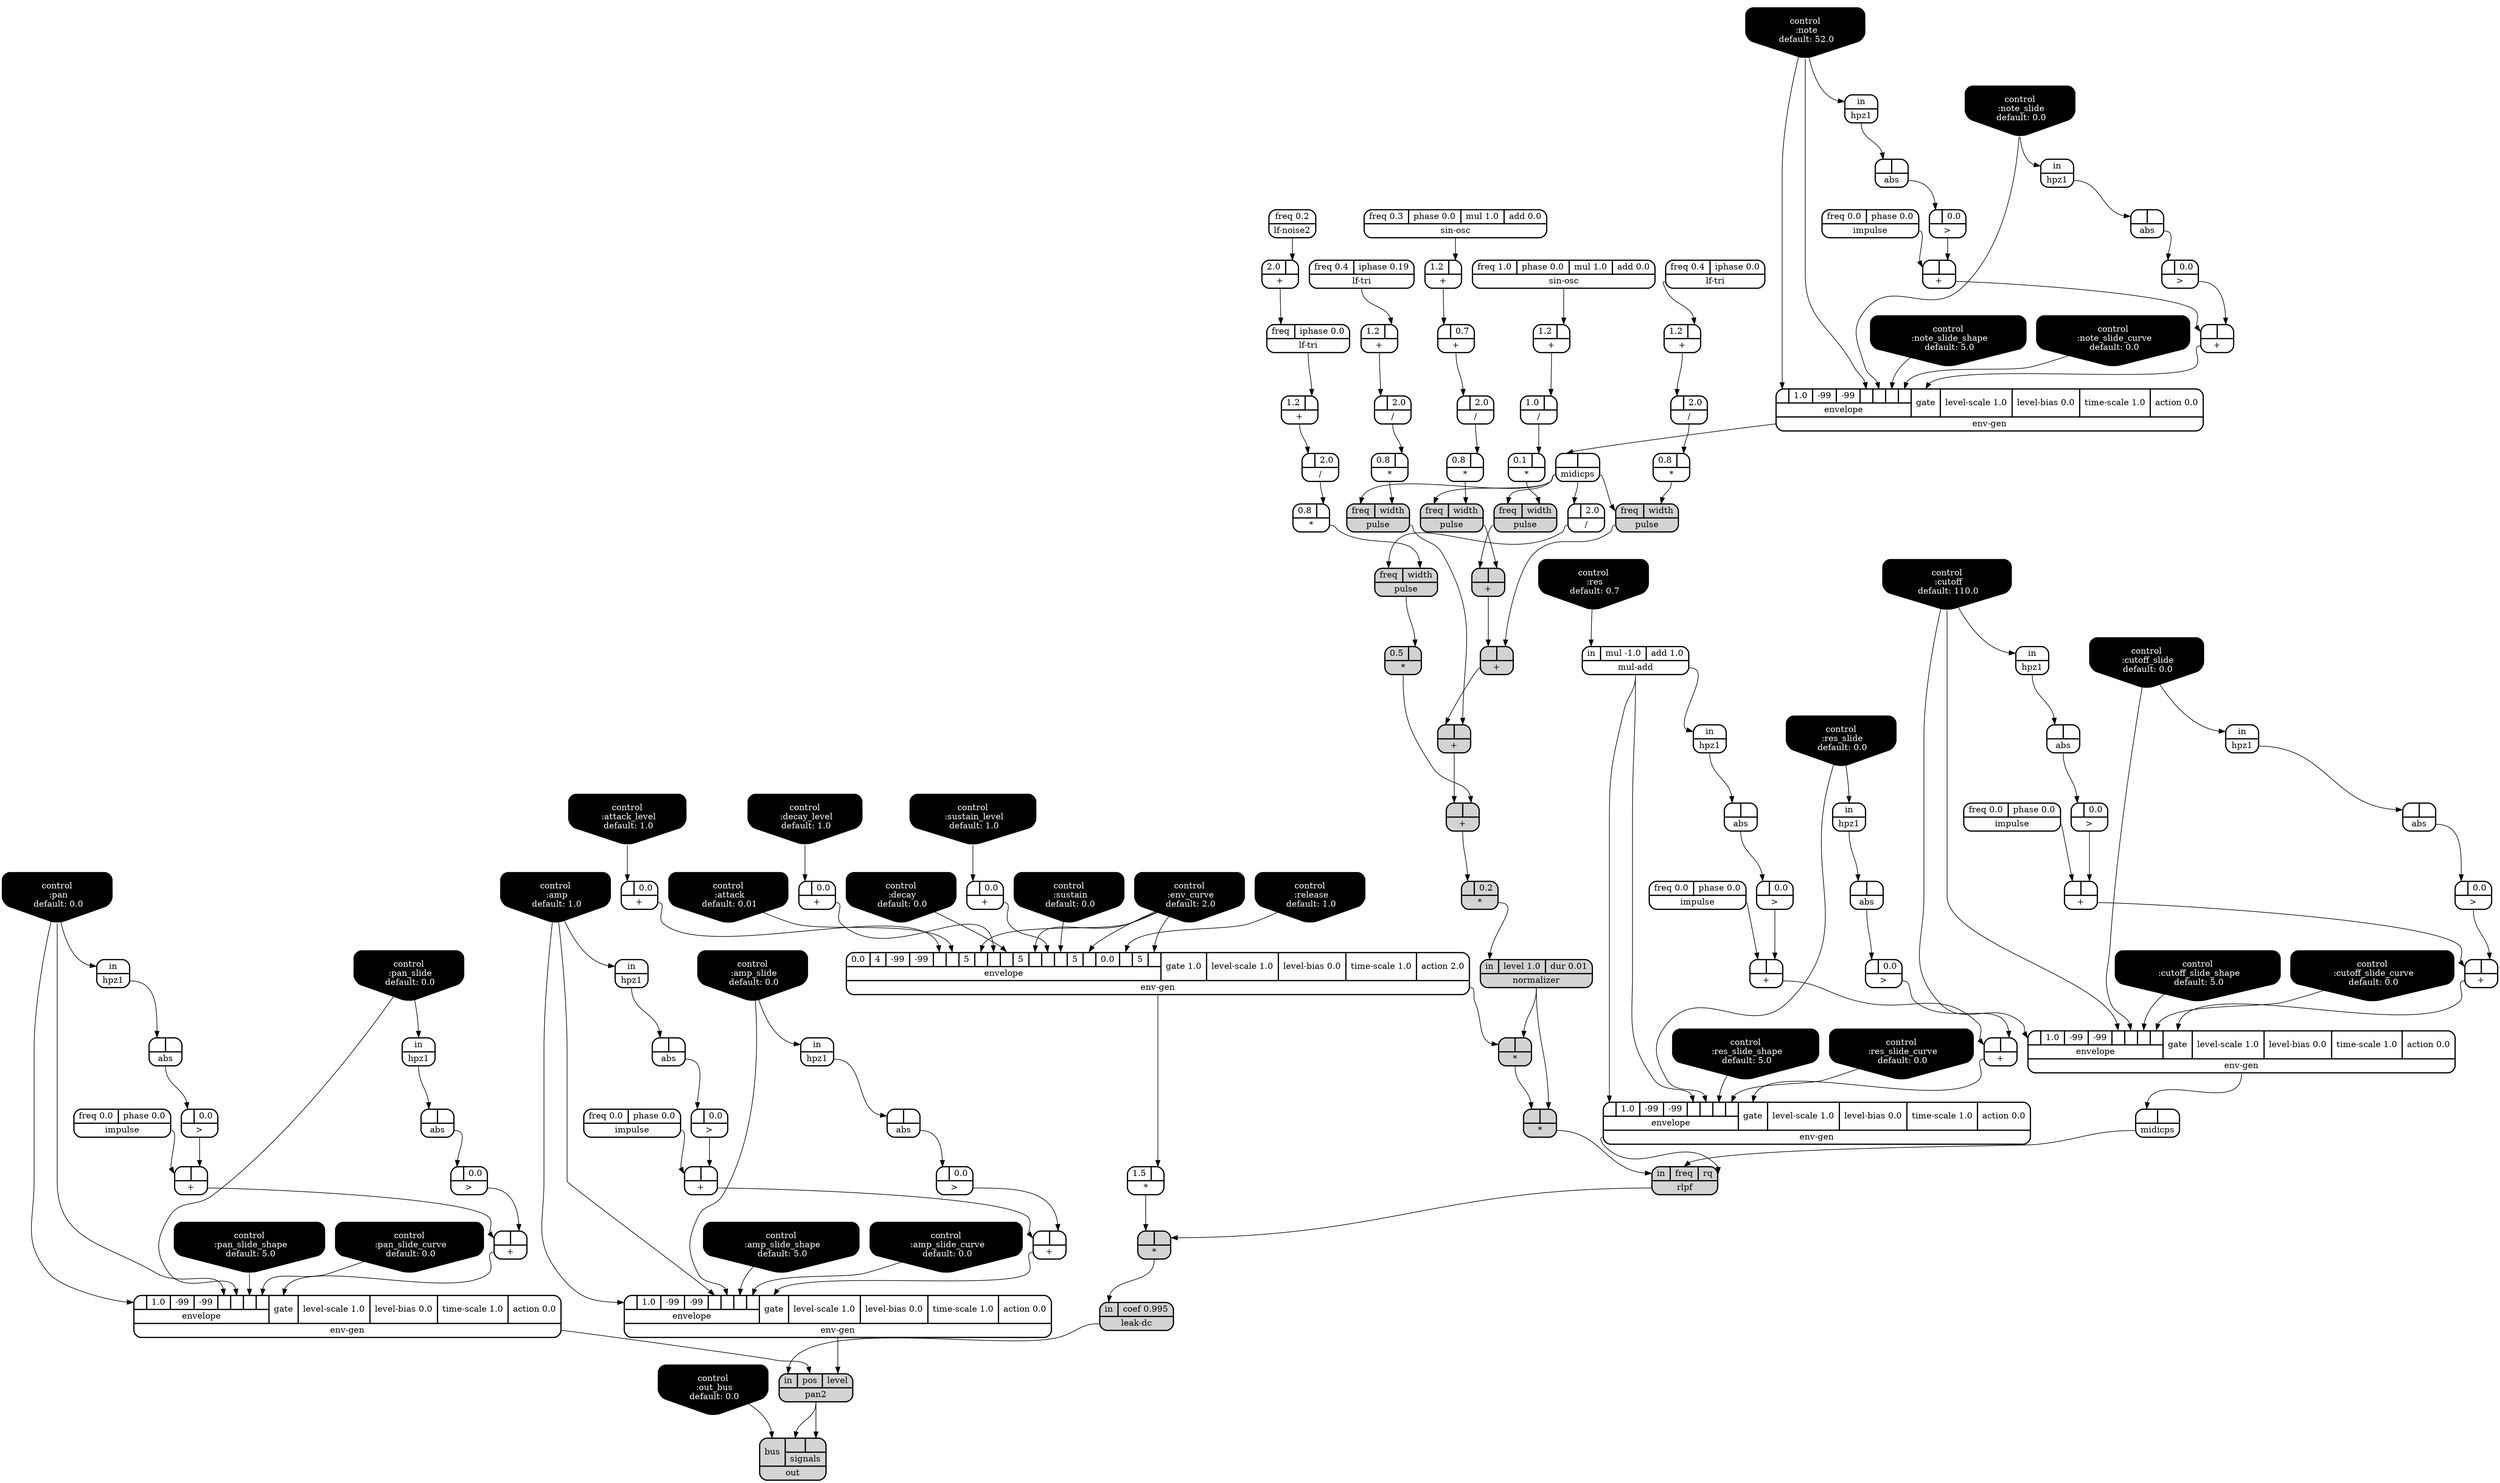 digraph synthdef {
50 [label = "{{ <a> 1.5|<b> } |<__UG_NAME__>* }" style="bold, rounded" shape=record rankdir=LR];
65 [label = "{{ <a> 0.8|<b> } |<__UG_NAME__>* }" style="bold, rounded" shape=record rankdir=LR];
70 [label = "{{ <a> 0.8|<b> } |<__UG_NAME__>* }" style="bold, rounded" shape=record rankdir=LR];
75 [label = "{{ <a> 0.1|<b> } |<__UG_NAME__>* }" style="bold, rounded" shape=record rankdir=LR];
80 [label = "{{ <a> 0.8|<b> } |<__UG_NAME__>* }" style="bold, rounded" shape=record rankdir=LR];
91 [label = "{{ <a> 0.8|<b> } |<__UG_NAME__>* }" style="bold, rounded" shape=record rankdir=LR];
93 [label = "{{ <a> 0.5|<b> } |<__UG_NAME__>* }" style="filled, bold, rounded"  shape=record rankdir=LR];
95 [label = "{{ <a> |<b> 0.2} |<__UG_NAME__>* }" style="filled, bold, rounded"  shape=record rankdir=LR];
97 [label = "{{ <a> |<b> } |<__UG_NAME__>* }" style="filled, bold, rounded"  shape=record rankdir=LR];
98 [label = "{{ <a> |<b> } |<__UG_NAME__>* }" style="filled, bold, rounded"  shape=record rankdir=LR];
112 [label = "{{ <a> |<b> } |<__UG_NAME__>* }" style="filled, bold, rounded"  shape=record rankdir=LR];
32 [label = "{{ <a> 1.2|<b> } |<__UG_NAME__>+ }" style="bold, rounded" shape=record rankdir=LR];
33 [label = "{{ <a> |<b> 0.7} |<__UG_NAME__>+ }" style="bold, rounded" shape=record rankdir=LR];
35 [label = "{{ <a> 1.2|<b> } |<__UG_NAME__>+ }" style="bold, rounded" shape=record rankdir=LR];
40 [label = "{{ <a> |<b> } |<__UG_NAME__>+ }" style="bold, rounded" shape=record rankdir=LR];
44 [label = "{{ <a> |<b> } |<__UG_NAME__>+ }" style="bold, rounded" shape=record rankdir=LR];
46 [label = "{{ <a> |<b> 0.0} |<__UG_NAME__>+ }" style="bold, rounded" shape=record rankdir=LR];
47 [label = "{{ <a> |<b> 0.0} |<__UG_NAME__>+ }" style="bold, rounded" shape=record rankdir=LR];
48 [label = "{{ <a> |<b> 0.0} |<__UG_NAME__>+ }" style="bold, rounded" shape=record rankdir=LR];
58 [label = "{{ <a> |<b> } |<__UG_NAME__>+ }" style="bold, rounded" shape=record rankdir=LR];
59 [label = "{{ <a> |<b> } |<__UG_NAME__>+ }" style="bold, rounded" shape=record rankdir=LR];
63 [label = "{{ <a> 1.2|<b> } |<__UG_NAME__>+ }" style="bold, rounded" shape=record rankdir=LR];
73 [label = "{{ <a> 1.2|<b> } |<__UG_NAME__>+ }" style="bold, rounded" shape=record rankdir=LR];
77 [label = "{{ <a> |<b> } |<__UG_NAME__>+ }" style="filled, bold, rounded"  shape=record rankdir=LR];
78 [label = "{{ <a> |<b> } |<__UG_NAME__>+ }" style="filled, bold, rounded"  shape=record rankdir=LR];
82 [label = "{{ <a> |<b> } |<__UG_NAME__>+ }" style="filled, bold, rounded"  shape=record rankdir=LR];
87 [label = "{{ <a> 2.0|<b> } |<__UG_NAME__>+ }" style="bold, rounded" shape=record rankdir=LR];
89 [label = "{{ <a> 1.2|<b> } |<__UG_NAME__>+ }" style="bold, rounded" shape=record rankdir=LR];
94 [label = "{{ <a> |<b> } |<__UG_NAME__>+ }" style="filled, bold, rounded"  shape=record rankdir=LR];
105 [label = "{{ <a> |<b> } |<__UG_NAME__>+ }" style="bold, rounded" shape=record rankdir=LR];
109 [label = "{{ <a> |<b> } |<__UG_NAME__>+ }" style="bold, rounded" shape=record rankdir=LR];
116 [label = "{{ <a> |<b> } |<__UG_NAME__>+ }" style="bold, rounded" shape=record rankdir=LR];
117 [label = "{{ <a> |<b> } |<__UG_NAME__>+ }" style="bold, rounded" shape=record rankdir=LR];
124 [label = "{{ <a> |<b> } |<__UG_NAME__>+ }" style="bold, rounded" shape=record rankdir=LR];
126 [label = "{{ <a> |<b> } |<__UG_NAME__>+ }" style="bold, rounded" shape=record rankdir=LR];
64 [label = "{{ <a> |<b> 2.0} |<__UG_NAME__>/ }" style="bold, rounded" shape=record rankdir=LR];
69 [label = "{{ <a> |<b> 2.0} |<__UG_NAME__>/ }" style="bold, rounded" shape=record rankdir=LR];
74 [label = "{{ <a> 1.0|<b> } |<__UG_NAME__>/ }" style="bold, rounded" shape=record rankdir=LR];
79 [label = "{{ <a> |<b> 2.0} |<__UG_NAME__>/ }" style="bold, rounded" shape=record rankdir=LR];
86 [label = "{{ <a> |<b> 2.0} |<__UG_NAME__>/ }" style="bold, rounded" shape=record rankdir=LR];
90 [label = "{{ <a> |<b> 2.0} |<__UG_NAME__>/ }" style="bold, rounded" shape=record rankdir=LR];
39 [label = "{{ <a> |<b> 0.0} |<__UG_NAME__>\> }" style="bold, rounded" shape=record rankdir=LR];
43 [label = "{{ <a> |<b> 0.0} |<__UG_NAME__>\> }" style="bold, rounded" shape=record rankdir=LR];
53 [label = "{{ <a> |<b> 0.0} |<__UG_NAME__>\> }" style="bold, rounded" shape=record rankdir=LR];
57 [label = "{{ <a> |<b> 0.0} |<__UG_NAME__>\> }" style="bold, rounded" shape=record rankdir=LR];
104 [label = "{{ <a> |<b> 0.0} |<__UG_NAME__>\> }" style="bold, rounded" shape=record rankdir=LR];
108 [label = "{{ <a> |<b> 0.0} |<__UG_NAME__>\> }" style="bold, rounded" shape=record rankdir=LR];
113 [label = "{{ <a> |<b> 0.0} |<__UG_NAME__>\> }" style="bold, rounded" shape=record rankdir=LR];
115 [label = "{{ <a> |<b> 0.0} |<__UG_NAME__>\> }" style="bold, rounded" shape=record rankdir=LR];
121 [label = "{{ <a> |<b> 0.0} |<__UG_NAME__>\> }" style="bold, rounded" shape=record rankdir=LR];
125 [label = "{{ <a> |<b> 0.0} |<__UG_NAME__>\> }" style="bold, rounded" shape=record rankdir=LR];
30 [label = "{{ <a> |<b> } |<__UG_NAME__>abs }" style="bold, rounded" shape=record rankdir=LR];
37 [label = "{{ <a> |<b> } |<__UG_NAME__>abs }" style="bold, rounded" shape=record rankdir=LR];
42 [label = "{{ <a> |<b> } |<__UG_NAME__>abs }" style="bold, rounded" shape=record rankdir=LR];
52 [label = "{{ <a> |<b> } |<__UG_NAME__>abs }" style="bold, rounded" shape=record rankdir=LR];
56 [label = "{{ <a> |<b> } |<__UG_NAME__>abs }" style="bold, rounded" shape=record rankdir=LR];
68 [label = "{{ <a> |<b> } |<__UG_NAME__>abs }" style="bold, rounded" shape=record rankdir=LR];
85 [label = "{{ <a> |<b> } |<__UG_NAME__>abs }" style="bold, rounded" shape=record rankdir=LR];
103 [label = "{{ <a> |<b> } |<__UG_NAME__>abs }" style="bold, rounded" shape=record rankdir=LR];
107 [label = "{{ <a> |<b> } |<__UG_NAME__>abs }" style="bold, rounded" shape=record rankdir=LR];
120 [label = "{{ <a> |<b> } |<__UG_NAME__>abs }" style="bold, rounded" shape=record rankdir=LR];
0 [label = "control
 :note
 default: 52.0" shape=invhouse style="rounded, filled, bold" fillcolor=black fontcolor=white ]; 
1 [label = "control
 :note_slide
 default: 0.0" shape=invhouse style="rounded, filled, bold" fillcolor=black fontcolor=white ]; 
2 [label = "control
 :note_slide_shape
 default: 5.0" shape=invhouse style="rounded, filled, bold" fillcolor=black fontcolor=white ]; 
3 [label = "control
 :note_slide_curve
 default: 0.0" shape=invhouse style="rounded, filled, bold" fillcolor=black fontcolor=white ]; 
4 [label = "control
 :amp
 default: 1.0" shape=invhouse style="rounded, filled, bold" fillcolor=black fontcolor=white ]; 
5 [label = "control
 :amp_slide
 default: 0.0" shape=invhouse style="rounded, filled, bold" fillcolor=black fontcolor=white ]; 
6 [label = "control
 :amp_slide_shape
 default: 5.0" shape=invhouse style="rounded, filled, bold" fillcolor=black fontcolor=white ]; 
7 [label = "control
 :amp_slide_curve
 default: 0.0" shape=invhouse style="rounded, filled, bold" fillcolor=black fontcolor=white ]; 
8 [label = "control
 :pan
 default: 0.0" shape=invhouse style="rounded, filled, bold" fillcolor=black fontcolor=white ]; 
9 [label = "control
 :pan_slide
 default: 0.0" shape=invhouse style="rounded, filled, bold" fillcolor=black fontcolor=white ]; 
10 [label = "control
 :pan_slide_shape
 default: 5.0" shape=invhouse style="rounded, filled, bold" fillcolor=black fontcolor=white ]; 
11 [label = "control
 :pan_slide_curve
 default: 0.0" shape=invhouse style="rounded, filled, bold" fillcolor=black fontcolor=white ]; 
12 [label = "control
 :attack
 default: 0.01" shape=invhouse style="rounded, filled, bold" fillcolor=black fontcolor=white ]; 
13 [label = "control
 :decay
 default: 0.0" shape=invhouse style="rounded, filled, bold" fillcolor=black fontcolor=white ]; 
14 [label = "control
 :sustain
 default: 0.0" shape=invhouse style="rounded, filled, bold" fillcolor=black fontcolor=white ]; 
15 [label = "control
 :release
 default: 1.0" shape=invhouse style="rounded, filled, bold" fillcolor=black fontcolor=white ]; 
16 [label = "control
 :attack_level
 default: 1.0" shape=invhouse style="rounded, filled, bold" fillcolor=black fontcolor=white ]; 
17 [label = "control
 :decay_level
 default: 1.0" shape=invhouse style="rounded, filled, bold" fillcolor=black fontcolor=white ]; 
18 [label = "control
 :sustain_level
 default: 1.0" shape=invhouse style="rounded, filled, bold" fillcolor=black fontcolor=white ]; 
19 [label = "control
 :env_curve
 default: 2.0" shape=invhouse style="rounded, filled, bold" fillcolor=black fontcolor=white ]; 
20 [label = "control
 :cutoff
 default: 110.0" shape=invhouse style="rounded, filled, bold" fillcolor=black fontcolor=white ]; 
21 [label = "control
 :cutoff_slide
 default: 0.0" shape=invhouse style="rounded, filled, bold" fillcolor=black fontcolor=white ]; 
22 [label = "control
 :cutoff_slide_shape
 default: 5.0" shape=invhouse style="rounded, filled, bold" fillcolor=black fontcolor=white ]; 
23 [label = "control
 :cutoff_slide_curve
 default: 0.0" shape=invhouse style="rounded, filled, bold" fillcolor=black fontcolor=white ]; 
24 [label = "control
 :res
 default: 0.7" shape=invhouse style="rounded, filled, bold" fillcolor=black fontcolor=white ]; 
25 [label = "control
 :res_slide
 default: 0.0" shape=invhouse style="rounded, filled, bold" fillcolor=black fontcolor=white ]; 
26 [label = "control
 :res_slide_shape
 default: 5.0" shape=invhouse style="rounded, filled, bold" fillcolor=black fontcolor=white ]; 
27 [label = "control
 :res_slide_curve
 default: 0.0" shape=invhouse style="rounded, filled, bold" fillcolor=black fontcolor=white ]; 
28 [label = "control
 :out_bus
 default: 0.0" shape=invhouse style="rounded, filled, bold" fillcolor=black fontcolor=white ]; 
45 [label = "{{ {{<envelope___control___0>|1.0|-99|-99|<envelope___control___4>|<envelope___control___5>|<envelope___control___6>|<envelope___control___7>}|envelope}|<gate> gate|<level____scale> level-scale 1.0|<level____bias> level-bias 0.0|<time____scale> time-scale 1.0|<action> action 0.0} |<__UG_NAME__>env-gen }" style="bold, rounded" shape=record rankdir=LR];
49 [label = "{{ {{0.0|4|-99|-99|<envelope___binary____op____u____gen___4>|<envelope___control___5>|5|<envelope___control___7>|<envelope___binary____op____u____gen___8>|<envelope___control___9>|5|<envelope___control___11>|<envelope___binary____op____u____gen___12>|<envelope___control___13>|5|<envelope___control___15>|0.0|<envelope___control___17>|5|<envelope___control___19>}|envelope}|<gate> gate 1.0|<level____scale> level-scale 1.0|<level____bias> level-bias 0.0|<time____scale> time-scale 1.0|<action> action 2.0} |<__UG_NAME__>env-gen }" style="bold, rounded" shape=record rankdir=LR];
60 [label = "{{ {{<envelope___control___0>|1.0|-99|-99|<envelope___control___4>|<envelope___control___5>|<envelope___control___6>|<envelope___control___7>}|envelope}|<gate> gate|<level____scale> level-scale 1.0|<level____bias> level-bias 0.0|<time____scale> time-scale 1.0|<action> action 0.0} |<__UG_NAME__>env-gen }" style="bold, rounded" shape=record rankdir=LR];
110 [label = "{{ {{<envelope___mul____add___0>|1.0|-99|-99|<envelope___mul____add___4>|<envelope___control___5>|<envelope___control___6>|<envelope___control___7>}|envelope}|<gate> gate|<level____scale> level-scale 1.0|<level____bias> level-bias 0.0|<time____scale> time-scale 1.0|<action> action 0.0} |<__UG_NAME__>env-gen }" style="bold, rounded" shape=record rankdir=LR];
118 [label = "{{ {{<envelope___control___0>|1.0|-99|-99|<envelope___control___4>|<envelope___control___5>|<envelope___control___6>|<envelope___control___7>}|envelope}|<gate> gate|<level____scale> level-scale 1.0|<level____bias> level-bias 0.0|<time____scale> time-scale 1.0|<action> action 0.0} |<__UG_NAME__>env-gen }" style="bold, rounded" shape=record rankdir=LR];
127 [label = "{{ {{<envelope___control___0>|1.0|-99|-99|<envelope___control___4>|<envelope___control___5>|<envelope___control___6>|<envelope___control___7>}|envelope}|<gate> gate|<level____scale> level-scale 1.0|<level____bias> level-bias 0.0|<time____scale> time-scale 1.0|<action> action 0.0} |<__UG_NAME__>env-gen }" style="bold, rounded" shape=record rankdir=LR];
29 [label = "{{ <in> in} |<__UG_NAME__>hpz1 }" style="bold, rounded" shape=record rankdir=LR];
36 [label = "{{ <in> in} |<__UG_NAME__>hpz1 }" style="bold, rounded" shape=record rankdir=LR];
41 [label = "{{ <in> in} |<__UG_NAME__>hpz1 }" style="bold, rounded" shape=record rankdir=LR];
51 [label = "{{ <in> in} |<__UG_NAME__>hpz1 }" style="bold, rounded" shape=record rankdir=LR];
55 [label = "{{ <in> in} |<__UG_NAME__>hpz1 }" style="bold, rounded" shape=record rankdir=LR];
67 [label = "{{ <in> in} |<__UG_NAME__>hpz1 }" style="bold, rounded" shape=record rankdir=LR];
84 [label = "{{ <in> in} |<__UG_NAME__>hpz1 }" style="bold, rounded" shape=record rankdir=LR];
102 [label = "{{ <in> in} |<__UG_NAME__>hpz1 }" style="bold, rounded" shape=record rankdir=LR];
106 [label = "{{ <in> in} |<__UG_NAME__>hpz1 }" style="bold, rounded" shape=record rankdir=LR];
119 [label = "{{ <in> in} |<__UG_NAME__>hpz1 }" style="bold, rounded" shape=record rankdir=LR];
38 [label = "{{ <freq> freq 0.0|<phase> phase 0.0} |<__UG_NAME__>impulse }" style="bold, rounded" shape=record rankdir=LR];
54 [label = "{{ <freq> freq 0.0|<phase> phase 0.0} |<__UG_NAME__>impulse }" style="bold, rounded" shape=record rankdir=LR];
100 [label = "{{ <freq> freq 0.0|<phase> phase 0.0} |<__UG_NAME__>impulse }" style="bold, rounded" shape=record rankdir=LR];
114 [label = "{{ <freq> freq 0.0|<phase> phase 0.0} |<__UG_NAME__>impulse }" style="bold, rounded" shape=record rankdir=LR];
123 [label = "{{ <freq> freq 0.0|<phase> phase 0.0} |<__UG_NAME__>impulse }" style="bold, rounded" shape=record rankdir=LR];
122 [label = "{{ <in> in|<coef> coef 0.995} |<__UG_NAME__>leak-dc }" style="filled, bold, rounded"  shape=record rankdir=LR];
83 [label = "{{ <freq> freq 0.2} |<__UG_NAME__>lf-noise2 }" style="bold, rounded" shape=record rankdir=LR];
34 [label = "{{ <freq> freq 0.4|<iphase> iphase 0.19} |<__UG_NAME__>lf-tri }" style="bold, rounded" shape=record rankdir=LR];
62 [label = "{{ <freq> freq 0.4|<iphase> iphase 0.0} |<__UG_NAME__>lf-tri }" style="bold, rounded" shape=record rankdir=LR];
88 [label = "{{ <freq> freq|<iphase> iphase 0.0} |<__UG_NAME__>lf-tri }" style="bold, rounded" shape=record rankdir=LR];
61 [label = "{{ <a> |<b> } |<__UG_NAME__>midicps }" style="bold, rounded" shape=record rankdir=LR];
99 [label = "{{ <a> |<b> } |<__UG_NAME__>midicps }" style="bold, rounded" shape=record rankdir=LR];
101 [label = "{{ <in> in|<mul> mul -1.0|<add> add 1.0} |<__UG_NAME__>mul-add }" style="bold, rounded" shape=record rankdir=LR];
96 [label = "{{ <in> in|<level> level 1.0|<dur> dur 0.01} |<__UG_NAME__>normalizer }" style="filled, bold, rounded"  shape=record rankdir=LR];
129 [label = "{{ <bus> bus|{{<signals___pan2___0>|<signals___pan2___1>}|signals}} |<__UG_NAME__>out }" style="filled, bold, rounded"  shape=record rankdir=LR];
128 [label = "{{ <in> in|<pos> pos|<level> level} |<__UG_NAME__>pan2 }" style="filled, bold, rounded"  shape=record rankdir=LR];
66 [label = "{{ <freq> freq|<width> width} |<__UG_NAME__>pulse }" style="filled, bold, rounded"  shape=record rankdir=LR];
71 [label = "{{ <freq> freq|<width> width} |<__UG_NAME__>pulse }" style="filled, bold, rounded"  shape=record rankdir=LR];
76 [label = "{{ <freq> freq|<width> width} |<__UG_NAME__>pulse }" style="filled, bold, rounded"  shape=record rankdir=LR];
81 [label = "{{ <freq> freq|<width> width} |<__UG_NAME__>pulse }" style="filled, bold, rounded"  shape=record rankdir=LR];
92 [label = "{{ <freq> freq|<width> width} |<__UG_NAME__>pulse }" style="filled, bold, rounded"  shape=record rankdir=LR];
111 [label = "{{ <in> in|<freq> freq|<rq> rq} |<__UG_NAME__>rlpf }" style="filled, bold, rounded"  shape=record rankdir=LR];
31 [label = "{{ <freq> freq 0.3|<phase> phase 0.0|<mul> mul 1.0|<add> add 0.0} |<__UG_NAME__>sin-osc }" style="bold, rounded" shape=record rankdir=LR];
72 [label = "{{ <freq> freq 1.0|<phase> phase 0.0|<mul> mul 1.0|<add> add 0.0} |<__UG_NAME__>sin-osc }" style="bold, rounded" shape=record rankdir=LR];

49:__UG_NAME__ -> 50:b ;
64:__UG_NAME__ -> 65:b ;
69:__UG_NAME__ -> 70:b ;
74:__UG_NAME__ -> 75:b ;
79:__UG_NAME__ -> 80:b ;
90:__UG_NAME__ -> 91:b ;
92:__UG_NAME__ -> 93:b ;
94:__UG_NAME__ -> 95:a ;
96:__UG_NAME__ -> 97:b ;
49:__UG_NAME__ -> 97:a ;
96:__UG_NAME__ -> 98:b ;
97:__UG_NAME__ -> 98:a ;
111:__UG_NAME__ -> 112:b ;
50:__UG_NAME__ -> 112:a ;
31:__UG_NAME__ -> 32:b ;
32:__UG_NAME__ -> 33:a ;
34:__UG_NAME__ -> 35:b ;
39:__UG_NAME__ -> 40:b ;
38:__UG_NAME__ -> 40:a ;
43:__UG_NAME__ -> 44:b ;
40:__UG_NAME__ -> 44:a ;
16:__UG_NAME__ -> 46:a ;
17:__UG_NAME__ -> 47:a ;
18:__UG_NAME__ -> 48:a ;
57:__UG_NAME__ -> 58:b ;
54:__UG_NAME__ -> 58:a ;
53:__UG_NAME__ -> 59:b ;
58:__UG_NAME__ -> 59:a ;
62:__UG_NAME__ -> 63:b ;
72:__UG_NAME__ -> 73:b ;
71:__UG_NAME__ -> 77:b ;
76:__UG_NAME__ -> 77:a ;
66:__UG_NAME__ -> 78:b ;
77:__UG_NAME__ -> 78:a ;
81:__UG_NAME__ -> 82:b ;
78:__UG_NAME__ -> 82:a ;
83:__UG_NAME__ -> 87:b ;
88:__UG_NAME__ -> 89:b ;
93:__UG_NAME__ -> 94:b ;
82:__UG_NAME__ -> 94:a ;
104:__UG_NAME__ -> 105:b ;
100:__UG_NAME__ -> 105:a ;
108:__UG_NAME__ -> 109:b ;
105:__UG_NAME__ -> 109:a ;
115:__UG_NAME__ -> 116:b ;
114:__UG_NAME__ -> 116:a ;
113:__UG_NAME__ -> 117:b ;
116:__UG_NAME__ -> 117:a ;
121:__UG_NAME__ -> 124:b ;
123:__UG_NAME__ -> 124:a ;
125:__UG_NAME__ -> 126:b ;
124:__UG_NAME__ -> 126:a ;
63:__UG_NAME__ -> 64:a ;
33:__UG_NAME__ -> 69:a ;
73:__UG_NAME__ -> 74:b ;
35:__UG_NAME__ -> 79:a ;
61:__UG_NAME__ -> 86:a ;
89:__UG_NAME__ -> 90:a ;
30:__UG_NAME__ -> 39:a ;
42:__UG_NAME__ -> 43:a ;
52:__UG_NAME__ -> 53:a ;
56:__UG_NAME__ -> 57:a ;
103:__UG_NAME__ -> 104:a ;
107:__UG_NAME__ -> 108:a ;
68:__UG_NAME__ -> 113:a ;
37:__UG_NAME__ -> 115:a ;
120:__UG_NAME__ -> 121:a ;
85:__UG_NAME__ -> 125:a ;
29:__UG_NAME__ -> 30:a ;
36:__UG_NAME__ -> 37:a ;
41:__UG_NAME__ -> 42:a ;
51:__UG_NAME__ -> 52:a ;
55:__UG_NAME__ -> 56:a ;
67:__UG_NAME__ -> 68:a ;
84:__UG_NAME__ -> 85:a ;
102:__UG_NAME__ -> 103:a ;
106:__UG_NAME__ -> 107:a ;
119:__UG_NAME__ -> 120:a ;
44:__UG_NAME__ -> 45:gate ;
20:__UG_NAME__ -> 45:envelope___control___0 ;
20:__UG_NAME__ -> 45:envelope___control___4 ;
21:__UG_NAME__ -> 45:envelope___control___5 ;
22:__UG_NAME__ -> 45:envelope___control___6 ;
23:__UG_NAME__ -> 45:envelope___control___7 ;
46:__UG_NAME__ -> 49:envelope___binary____op____u____gen___4 ;
12:__UG_NAME__ -> 49:envelope___control___5 ;
19:__UG_NAME__ -> 49:envelope___control___7 ;
47:__UG_NAME__ -> 49:envelope___binary____op____u____gen___8 ;
13:__UG_NAME__ -> 49:envelope___control___9 ;
19:__UG_NAME__ -> 49:envelope___control___11 ;
48:__UG_NAME__ -> 49:envelope___binary____op____u____gen___12 ;
14:__UG_NAME__ -> 49:envelope___control___13 ;
19:__UG_NAME__ -> 49:envelope___control___15 ;
15:__UG_NAME__ -> 49:envelope___control___17 ;
19:__UG_NAME__ -> 49:envelope___control___19 ;
59:__UG_NAME__ -> 60:gate ;
0:__UG_NAME__ -> 60:envelope___control___0 ;
0:__UG_NAME__ -> 60:envelope___control___4 ;
1:__UG_NAME__ -> 60:envelope___control___5 ;
2:__UG_NAME__ -> 60:envelope___control___6 ;
3:__UG_NAME__ -> 60:envelope___control___7 ;
109:__UG_NAME__ -> 110:gate ;
101:__UG_NAME__ -> 110:envelope___mul____add___0 ;
101:__UG_NAME__ -> 110:envelope___mul____add___4 ;
25:__UG_NAME__ -> 110:envelope___control___5 ;
26:__UG_NAME__ -> 110:envelope___control___6 ;
27:__UG_NAME__ -> 110:envelope___control___7 ;
117:__UG_NAME__ -> 118:gate ;
8:__UG_NAME__ -> 118:envelope___control___0 ;
8:__UG_NAME__ -> 118:envelope___control___4 ;
9:__UG_NAME__ -> 118:envelope___control___5 ;
10:__UG_NAME__ -> 118:envelope___control___6 ;
11:__UG_NAME__ -> 118:envelope___control___7 ;
126:__UG_NAME__ -> 127:gate ;
4:__UG_NAME__ -> 127:envelope___control___0 ;
4:__UG_NAME__ -> 127:envelope___control___4 ;
5:__UG_NAME__ -> 127:envelope___control___5 ;
6:__UG_NAME__ -> 127:envelope___control___6 ;
7:__UG_NAME__ -> 127:envelope___control___7 ;
20:__UG_NAME__ -> 29:in ;
8:__UG_NAME__ -> 36:in ;
21:__UG_NAME__ -> 41:in ;
1:__UG_NAME__ -> 51:in ;
0:__UG_NAME__ -> 55:in ;
9:__UG_NAME__ -> 67:in ;
5:__UG_NAME__ -> 84:in ;
101:__UG_NAME__ -> 102:in ;
25:__UG_NAME__ -> 106:in ;
4:__UG_NAME__ -> 119:in ;
112:__UG_NAME__ -> 122:in ;
87:__UG_NAME__ -> 88:freq ;
60:__UG_NAME__ -> 61:a ;
45:__UG_NAME__ -> 99:a ;
24:__UG_NAME__ -> 101:in ;
95:__UG_NAME__ -> 96:in ;
128:__UG_NAME__ -> 129:signals___pan2___0 ;
128:__UG_NAME__ -> 129:signals___pan2___1 ;
28:__UG_NAME__ -> 129:bus ;
127:__UG_NAME__ -> 128:level ;
118:__UG_NAME__ -> 128:pos ;
122:__UG_NAME__ -> 128:in ;
65:__UG_NAME__ -> 66:width ;
61:__UG_NAME__ -> 66:freq ;
70:__UG_NAME__ -> 71:width ;
61:__UG_NAME__ -> 71:freq ;
75:__UG_NAME__ -> 76:width ;
61:__UG_NAME__ -> 76:freq ;
80:__UG_NAME__ -> 81:width ;
61:__UG_NAME__ -> 81:freq ;
91:__UG_NAME__ -> 92:width ;
86:__UG_NAME__ -> 92:freq ;
110:__UG_NAME__ -> 111:rq ;
99:__UG_NAME__ -> 111:freq ;
98:__UG_NAME__ -> 111:in ;

}
